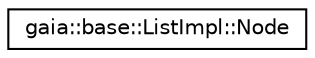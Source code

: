 digraph G
{
  edge [fontname="Helvetica",fontsize="10",labelfontname="Helvetica",labelfontsize="10"];
  node [fontname="Helvetica",fontsize="10",shape=record];
  rankdir=LR;
  Node1 [label="gaia::base::ListImpl::Node",height=0.2,width=0.4,color="black", fillcolor="white", style="filled",URL="$df/d10/classgaia_1_1base_1_1_list_impl_1_1_node.html",tooltip="A node structure that will be gathered into a list."];
}
